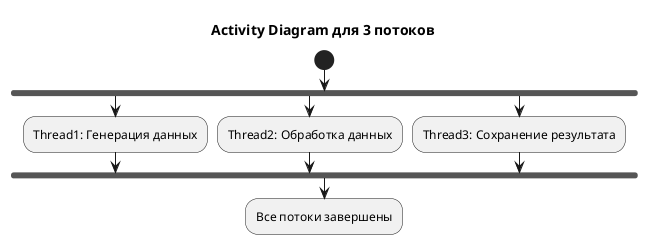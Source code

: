 @startuml
title Activity Diagram для 3 потоков

start

fork
  :Thread1: Генерация данных;
fork again
  :Thread2: Обработка данных;
fork again
  :Thread3: Сохранение результата;
end fork

:Все потоки завершены;


@enduml